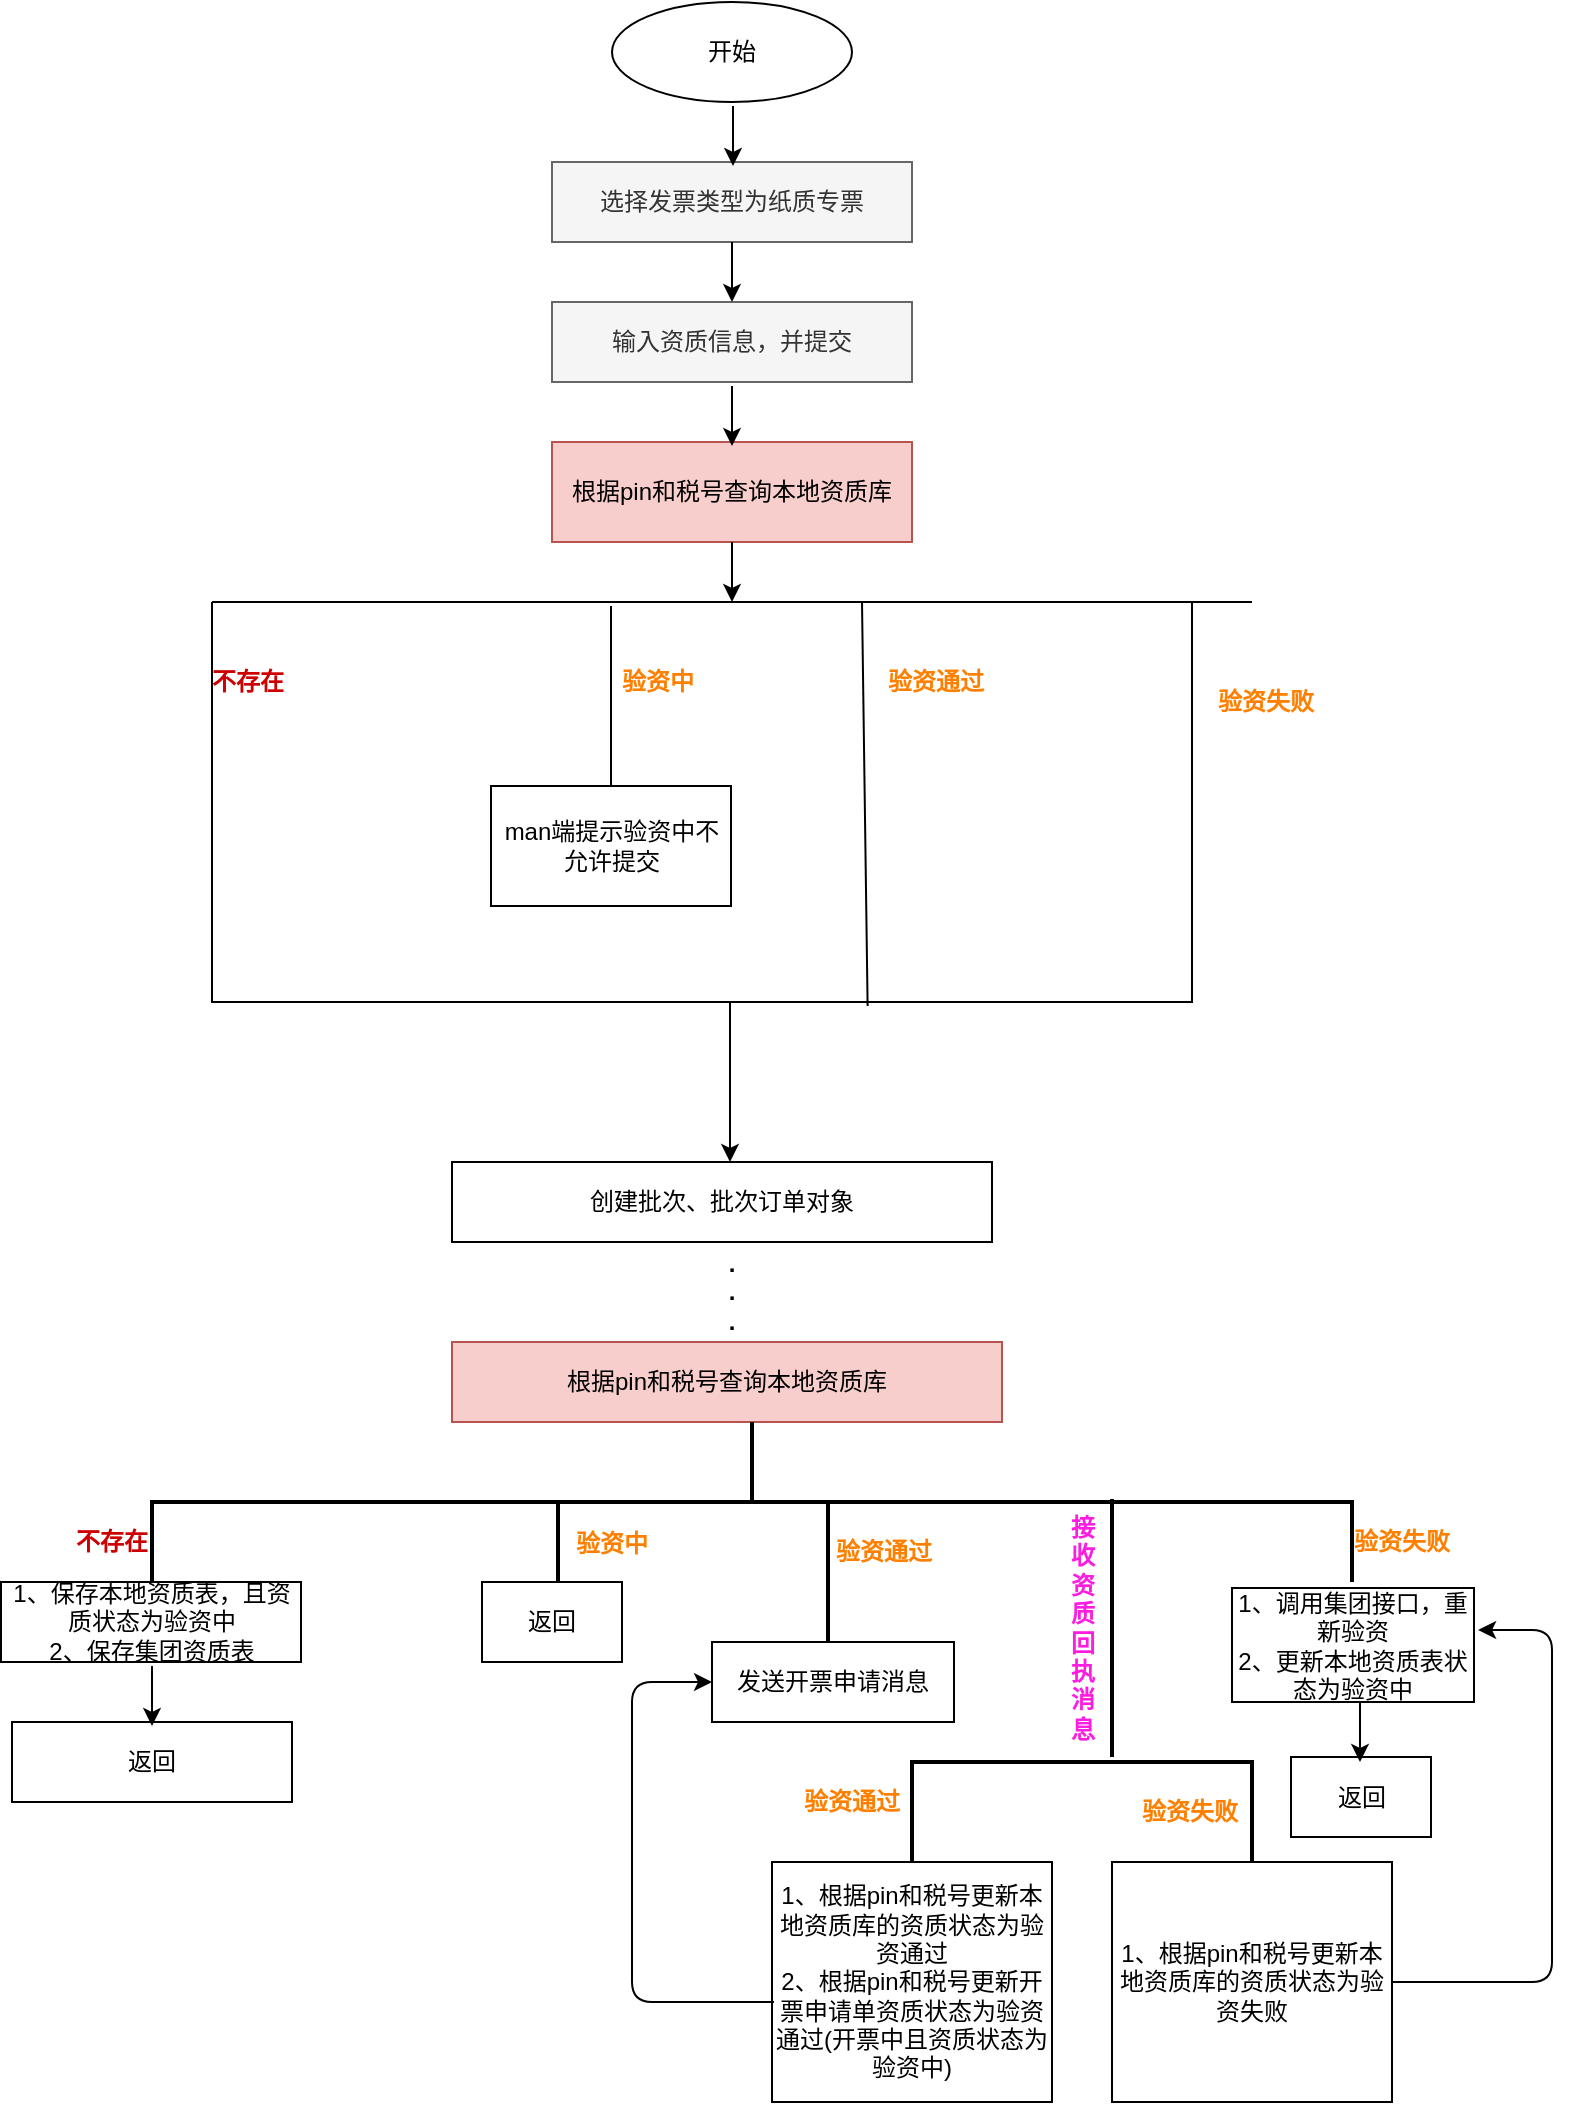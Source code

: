 <mxfile version="10.9.7" type="github"><diagram id="mTF7m7z_RgD0iu-3zw-L" name="Page-1"><mxGraphModel dx="1147" dy="762" grid="1" gridSize="10" guides="1" tooltips="1" connect="1" arrows="1" fold="1" page="1" pageScale="1" pageWidth="827" pageHeight="1169" math="0" shadow="0"><root><mxCell id="0"/><mxCell id="1" parent="0"/><mxCell id="8ZvdwJZyMLlwkZHbSe25-1" value="开始" style="ellipse;whiteSpace=wrap;html=1;" parent="1" vertex="1"><mxGeometry x="340" y="140" width="120" height="50" as="geometry"/></mxCell><mxCell id="8ZvdwJZyMLlwkZHbSe25-2" value="选择发票类型为纸质专票" style="rounded=0;whiteSpace=wrap;html=1;fillColor=#f5f5f5;strokeColor=#666666;fontColor=#333333;" parent="1" vertex="1"><mxGeometry x="310" y="220" width="180" height="40" as="geometry"/></mxCell><mxCell id="8ZvdwJZyMLlwkZHbSe25-3" value="输入资质信息，并提交" style="rounded=0;whiteSpace=wrap;html=1;fillColor=#f5f5f5;strokeColor=#666666;fontColor=#333333;" parent="1" vertex="1"><mxGeometry x="310" y="290" width="180" height="40" as="geometry"/></mxCell><mxCell id="8ZvdwJZyMLlwkZHbSe25-4" value="根据pin和税号查询本地资质库" style="rounded=0;whiteSpace=wrap;html=1;fillColor=#f8cecc;strokeColor=#b85450;" parent="1" vertex="1"><mxGeometry x="310" y="360" width="180" height="50" as="geometry"/></mxCell><mxCell id="8ZvdwJZyMLlwkZHbSe25-8" value="" style="endArrow=classic;html=1;" parent="1" edge="1"><mxGeometry width="50" height="50" relative="1" as="geometry"><mxPoint x="400.5" y="192" as="sourcePoint"/><mxPoint x="400.5" y="222" as="targetPoint"/></mxGeometry></mxCell><mxCell id="8ZvdwJZyMLlwkZHbSe25-9" value="" style="endArrow=classic;html=1;" parent="1" edge="1"><mxGeometry width="50" height="50" relative="1" as="geometry"><mxPoint x="400" y="260" as="sourcePoint"/><mxPoint x="400" y="290" as="targetPoint"/></mxGeometry></mxCell><mxCell id="8ZvdwJZyMLlwkZHbSe25-10" value="" style="endArrow=classic;html=1;" parent="1" edge="1"><mxGeometry width="50" height="50" relative="1" as="geometry"><mxPoint x="400" y="332" as="sourcePoint"/><mxPoint x="400" y="362" as="targetPoint"/></mxGeometry></mxCell><mxCell id="8ZvdwJZyMLlwkZHbSe25-11" value="" style="endArrow=classic;html=1;" parent="1" edge="1"><mxGeometry width="50" height="50" relative="1" as="geometry"><mxPoint x="400" y="410" as="sourcePoint"/><mxPoint x="400" y="440" as="targetPoint"/></mxGeometry></mxCell><mxCell id="ELSMbCEYHDfVXvmKYjs0-1" value="" style="endArrow=none;html=1;" edge="1" parent="1"><mxGeometry width="50" height="50" relative="1" as="geometry"><mxPoint x="140" y="440" as="sourcePoint"/><mxPoint x="660" y="440" as="targetPoint"/></mxGeometry></mxCell><mxCell id="ELSMbCEYHDfVXvmKYjs0-2" value="" style="endArrow=none;html=1;" edge="1" parent="1"><mxGeometry width="50" height="50" relative="1" as="geometry"><mxPoint x="140" y="530" as="sourcePoint"/><mxPoint x="140" y="440" as="targetPoint"/></mxGeometry></mxCell><mxCell id="ELSMbCEYHDfVXvmKYjs0-6" value="&lt;b&gt;&lt;font color=&quot;#CC0000&quot;&gt;不存在&lt;/font&gt;&lt;/b&gt;" style="text;html=1;strokeColor=none;fillColor=none;align=center;verticalAlign=middle;whiteSpace=wrap;rounded=0;" vertex="1" parent="1"><mxGeometry x="137.5" y="470" width="40" height="20" as="geometry"/></mxCell><mxCell id="ELSMbCEYHDfVXvmKYjs0-7" value="" style="endArrow=none;html=1;" edge="1" parent="1"><mxGeometry width="50" height="50" relative="1" as="geometry"><mxPoint x="339.5" y="532" as="sourcePoint"/><mxPoint x="339.5" y="442" as="targetPoint"/></mxGeometry></mxCell><mxCell id="ELSMbCEYHDfVXvmKYjs0-8" value="&lt;b&gt;&lt;font color=&quot;#FF8000&quot;&gt;验资中&lt;/font&gt;&lt;/b&gt;" style="text;html=1;strokeColor=none;fillColor=none;align=center;verticalAlign=middle;whiteSpace=wrap;rounded=0;" vertex="1" parent="1"><mxGeometry x="342.5" y="470" width="40" height="20" as="geometry"/></mxCell><mxCell id="ELSMbCEYHDfVXvmKYjs0-9" value="" style="endArrow=none;html=1;exitX=0.669;exitY=1.018;exitDx=0;exitDy=0;exitPerimeter=0;" edge="1" parent="1" source="ELSMbCEYHDfVXvmKYjs0-13"><mxGeometry width="50" height="50" relative="1" as="geometry"><mxPoint x="465" y="530" as="sourcePoint"/><mxPoint x="465" y="440" as="targetPoint"/></mxGeometry></mxCell><mxCell id="ELSMbCEYHDfVXvmKYjs0-10" value="&lt;b&gt;&lt;font color=&quot;#FF8000&quot;&gt;验资通过&lt;/font&gt;&lt;/b&gt;" style="text;html=1;strokeColor=none;fillColor=none;align=center;verticalAlign=middle;whiteSpace=wrap;rounded=0;" vertex="1" parent="1"><mxGeometry x="473" y="470" width="58" height="20" as="geometry"/></mxCell><mxCell id="ELSMbCEYHDfVXvmKYjs0-11" value="" style="endArrow=none;html=1;" edge="1" parent="1"><mxGeometry width="50" height="50" relative="1" as="geometry"><mxPoint x="630" y="530" as="sourcePoint"/><mxPoint x="630" y="440" as="targetPoint"/></mxGeometry></mxCell><mxCell id="ELSMbCEYHDfVXvmKYjs0-12" value="&lt;b&gt;&lt;font color=&quot;#FF8000&quot;&gt;验资失败&lt;/font&gt;&lt;/b&gt;" style="text;html=1;strokeColor=none;fillColor=none;align=center;verticalAlign=middle;whiteSpace=wrap;rounded=0;" vertex="1" parent="1"><mxGeometry x="637.5" y="480" width="58" height="20" as="geometry"/></mxCell><mxCell id="ELSMbCEYHDfVXvmKYjs0-15" value="" style="edgeStyle=orthogonalEdgeStyle;rounded=0;orthogonalLoop=1;jettySize=auto;html=1;" edge="1" parent="1"><mxGeometry relative="1" as="geometry"><mxPoint x="399" y="640" as="sourcePoint"/><mxPoint x="399" y="720" as="targetPoint"/></mxGeometry></mxCell><mxCell id="ELSMbCEYHDfVXvmKYjs0-13" value="" style="shape=partialRectangle;whiteSpace=wrap;html=1;bottom=1;right=1;left=1;top=0;fillColor=none;routingCenterX=-0.5;" vertex="1" parent="1"><mxGeometry x="140" y="530" width="490" height="110" as="geometry"/></mxCell><mxCell id="ELSMbCEYHDfVXvmKYjs0-16" value="man端提示验资中不允许提交" style="rounded=0;whiteSpace=wrap;html=1;" vertex="1" parent="1"><mxGeometry x="279.5" y="532" width="120" height="60" as="geometry"/></mxCell><mxCell id="ELSMbCEYHDfVXvmKYjs0-17" value="创建批次、批次订单对象" style="rounded=0;whiteSpace=wrap;html=1;" vertex="1" parent="1"><mxGeometry x="260" y="720" width="270" height="40" as="geometry"/></mxCell><mxCell id="ELSMbCEYHDfVXvmKYjs0-18" value="&lt;b&gt;.&lt;br&gt;.&lt;br&gt;.&lt;/b&gt;" style="text;html=1;strokeColor=none;fillColor=none;align=center;verticalAlign=middle;whiteSpace=wrap;rounded=0;" vertex="1" parent="1"><mxGeometry x="380" y="760" width="40" height="50" as="geometry"/></mxCell><mxCell id="ELSMbCEYHDfVXvmKYjs0-19" value="根据pin和税号查询本地资质库" style="rounded=0;whiteSpace=wrap;html=1;fillColor=#f8cecc;strokeColor=#b85450;" vertex="1" parent="1"><mxGeometry x="260" y="810" width="275" height="40" as="geometry"/></mxCell><mxCell id="ELSMbCEYHDfVXvmKYjs0-24" value="" style="strokeWidth=2;html=1;shape=mxgraph.flowchart.annotation_2;align=left;pointerEvents=1;direction=south;" vertex="1" parent="1"><mxGeometry x="110" y="850" width="600" height="80" as="geometry"/></mxCell><mxCell id="ELSMbCEYHDfVXvmKYjs0-25" value="&lt;b&gt;&lt;font color=&quot;#CC0000&quot;&gt;不存在&lt;/font&gt;&lt;/b&gt;" style="text;html=1;strokeColor=none;fillColor=none;align=center;verticalAlign=middle;whiteSpace=wrap;rounded=0;" vertex="1" parent="1"><mxGeometry x="70" y="900" width="40" height="20" as="geometry"/></mxCell><mxCell id="ELSMbCEYHDfVXvmKYjs0-26" value="1、保存本地资质表，且资质状态为验资中&lt;br&gt;2、保存集团资质表" style="rounded=0;whiteSpace=wrap;html=1;" vertex="1" parent="1"><mxGeometry x="34.5" y="930" width="150" height="40" as="geometry"/></mxCell><mxCell id="ELSMbCEYHDfVXvmKYjs0-27" value="返回" style="rounded=0;whiteSpace=wrap;html=1;" vertex="1" parent="1"><mxGeometry x="40" y="1000" width="140" height="40" as="geometry"/></mxCell><mxCell id="ELSMbCEYHDfVXvmKYjs0-30" value="" style="endArrow=classic;html=1;" edge="1" parent="1"><mxGeometry width="50" height="50" relative="1" as="geometry"><mxPoint x="110" y="972" as="sourcePoint"/><mxPoint x="110" y="1002" as="targetPoint"/></mxGeometry></mxCell><mxCell id="ELSMbCEYHDfVXvmKYjs0-31" value="" style="line;strokeWidth=2;html=1;direction=south;" vertex="1" parent="1"><mxGeometry x="308" y="891" width="10" height="39" as="geometry"/></mxCell><mxCell id="ELSMbCEYHDfVXvmKYjs0-32" value="&lt;b&gt;&lt;font color=&quot;#FF8000&quot;&gt;验资中&lt;/font&gt;&lt;/b&gt;" style="text;html=1;strokeColor=none;fillColor=none;align=center;verticalAlign=middle;whiteSpace=wrap;rounded=0;" vertex="1" parent="1"><mxGeometry x="319.5" y="900.5" width="40" height="20" as="geometry"/></mxCell><mxCell id="ELSMbCEYHDfVXvmKYjs0-33" value="返回" style="rounded=0;whiteSpace=wrap;html=1;" vertex="1" parent="1"><mxGeometry x="275" y="930" width="70" height="40" as="geometry"/></mxCell><mxCell id="ELSMbCEYHDfVXvmKYjs0-34" value="" style="line;strokeWidth=2;html=1;direction=south;" vertex="1" parent="1"><mxGeometry x="443" y="890" width="10" height="70" as="geometry"/></mxCell><mxCell id="ELSMbCEYHDfVXvmKYjs0-35" value="&lt;b&gt;&lt;font color=&quot;#FF8000&quot;&gt;验资通过&lt;/font&gt;&lt;/b&gt;" style="text;html=1;strokeColor=none;fillColor=none;align=center;verticalAlign=middle;whiteSpace=wrap;rounded=0;" vertex="1" parent="1"><mxGeometry x="448" y="905" width="56" height="20" as="geometry"/></mxCell><mxCell id="ELSMbCEYHDfVXvmKYjs0-36" value="发送开票申请消息" style="rounded=0;whiteSpace=wrap;html=1;" vertex="1" parent="1"><mxGeometry x="390" y="960" width="121" height="40" as="geometry"/></mxCell><mxCell id="ELSMbCEYHDfVXvmKYjs0-37" value="&lt;b&gt;&lt;font color=&quot;#FF8000&quot;&gt;验资失败&lt;/font&gt;&lt;/b&gt;" style="text;html=1;strokeColor=none;fillColor=none;align=center;verticalAlign=middle;whiteSpace=wrap;rounded=0;" vertex="1" parent="1"><mxGeometry x="705.5" y="899.5" width="58" height="20" as="geometry"/></mxCell><mxCell id="ELSMbCEYHDfVXvmKYjs0-46" value="" style="line;strokeWidth=2;html=1;direction=south;" vertex="1" parent="1"><mxGeometry x="585" y="888.5" width="10" height="129" as="geometry"/></mxCell><mxCell id="ELSMbCEYHDfVXvmKYjs0-48" value="&lt;b&gt;&lt;font color=&quot;#FF1CE1&quot;&gt;接收资质回执消息&lt;/font&gt;&lt;/b&gt;" style="text;html=1;strokeColor=none;fillColor=none;align=center;verticalAlign=middle;whiteSpace=wrap;rounded=0;" vertex="1" parent="1"><mxGeometry x="566" y="906" width="19" height="94" as="geometry"/></mxCell><mxCell id="ELSMbCEYHDfVXvmKYjs0-49" value="1、根据pin和税号更新本地资质库的资质状态为验资通过&lt;br&gt;2、根据pin和税号更新开票申请单资质状态为验资通过(开票中且资质状态为验资中)" style="rounded=0;whiteSpace=wrap;html=1;" vertex="1" parent="1"><mxGeometry x="420" y="1070" width="140" height="120" as="geometry"/></mxCell><mxCell id="ELSMbCEYHDfVXvmKYjs0-50" value="1、调用集团接口，重新验资&lt;br&gt;2、更新本地资质表状态为验资中" style="rounded=0;whiteSpace=wrap;html=1;" vertex="1" parent="1"><mxGeometry x="650" y="933" width="121" height="57" as="geometry"/></mxCell><mxCell id="ELSMbCEYHDfVXvmKYjs0-51" value="返回" style="rounded=0;whiteSpace=wrap;html=1;" vertex="1" parent="1"><mxGeometry x="679.5" y="1017.5" width="70" height="40" as="geometry"/></mxCell><mxCell id="ELSMbCEYHDfVXvmKYjs0-54" value="" style="endArrow=classic;html=1;" edge="1" parent="1"><mxGeometry width="50" height="50" relative="1" as="geometry"><mxPoint x="714" y="990" as="sourcePoint"/><mxPoint x="714" y="1020" as="targetPoint"/></mxGeometry></mxCell><mxCell id="ELSMbCEYHDfVXvmKYjs0-55" value="" style="strokeWidth=2;html=1;shape=mxgraph.flowchart.annotation_1;align=left;pointerEvents=1;direction=south;" vertex="1" parent="1"><mxGeometry x="490" y="1020" width="170" height="50" as="geometry"/></mxCell><mxCell id="ELSMbCEYHDfVXvmKYjs0-56" value="&lt;b&gt;&lt;font color=&quot;#FF8000&quot;&gt;验资通过&lt;/font&gt;&lt;/b&gt;" style="text;html=1;strokeColor=none;fillColor=none;align=center;verticalAlign=middle;whiteSpace=wrap;rounded=0;" vertex="1" parent="1"><mxGeometry x="432" y="1030" width="56" height="20" as="geometry"/></mxCell><mxCell id="ELSMbCEYHDfVXvmKYjs0-57" value="&lt;b&gt;&lt;font color=&quot;#FF8000&quot;&gt;验资失败&lt;/font&gt;&lt;/b&gt;" style="text;html=1;strokeColor=none;fillColor=none;align=center;verticalAlign=middle;whiteSpace=wrap;rounded=0;" vertex="1" parent="1"><mxGeometry x="599.5" y="1035" width="58" height="20" as="geometry"/></mxCell><mxCell id="ELSMbCEYHDfVXvmKYjs0-58" value="1、根据pin和税号更新本地资质库的资质状态为验资失败&lt;br&gt;" style="rounded=0;whiteSpace=wrap;html=1;" vertex="1" parent="1"><mxGeometry x="590" y="1070" width="140" height="120" as="geometry"/></mxCell><mxCell id="ELSMbCEYHDfVXvmKYjs0-59" value="" style="edgeStyle=elbowEdgeStyle;elbow=vertical;endArrow=classic;html=1;exitX=0.007;exitY=0.583;exitDx=0;exitDy=0;exitPerimeter=0;entryX=0;entryY=0.5;entryDx=0;entryDy=0;" edge="1" parent="1" source="ELSMbCEYHDfVXvmKYjs0-49" target="ELSMbCEYHDfVXvmKYjs0-36"><mxGeometry width="50" height="50" relative="1" as="geometry"><mxPoint x="310" y="1130" as="sourcePoint"/><mxPoint x="360" y="1080" as="targetPoint"/><Array as="points"><mxPoint x="350" y="1010"/></Array></mxGeometry></mxCell><mxCell id="ELSMbCEYHDfVXvmKYjs0-60" value="" style="edgeStyle=elbowEdgeStyle;elbow=vertical;endArrow=classic;html=1;exitX=1;exitY=0.5;exitDx=0;exitDy=0;entryX=1.017;entryY=0.368;entryDx=0;entryDy=0;entryPerimeter=0;" edge="1" parent="1" source="ELSMbCEYHDfVXvmKYjs0-58" target="ELSMbCEYHDfVXvmKYjs0-50"><mxGeometry width="50" height="50" relative="1" as="geometry"><mxPoint x="760" y="1160" as="sourcePoint"/><mxPoint x="780" y="950" as="targetPoint"/><Array as="points"><mxPoint x="810" y="1050"/></Array></mxGeometry></mxCell></root></mxGraphModel></diagram></mxfile>